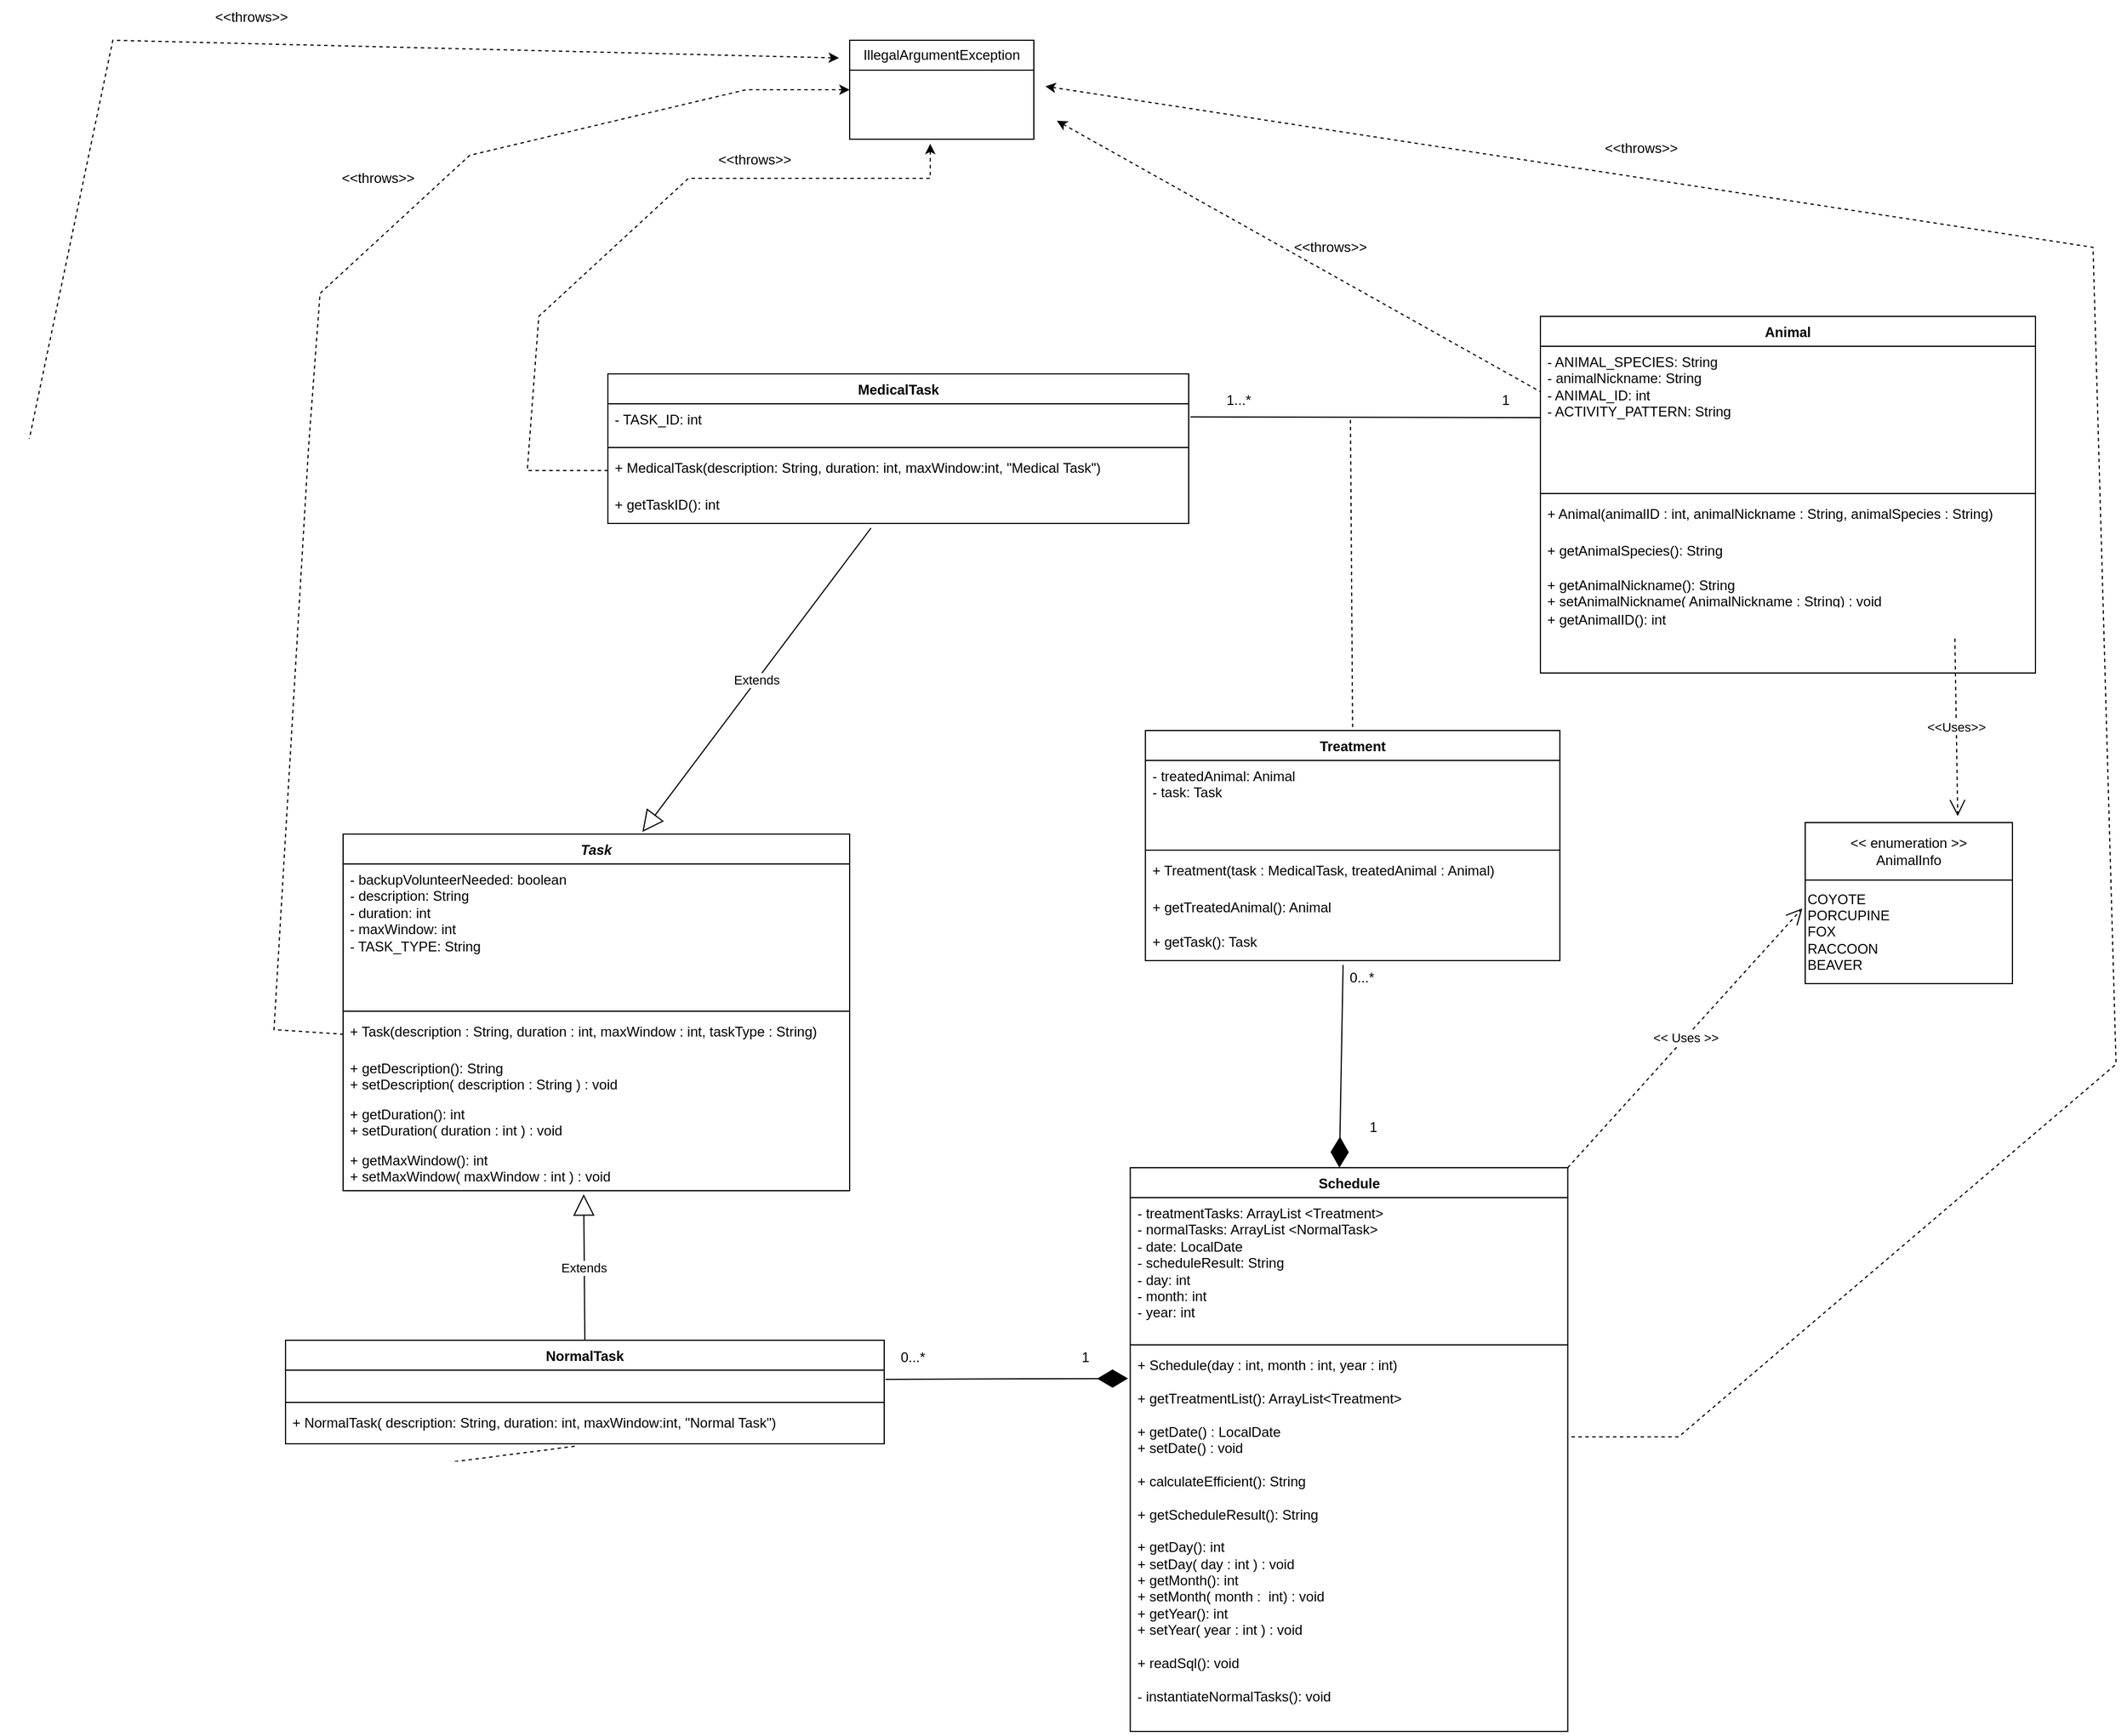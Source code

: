 <mxfile version="21.0.8" type="google" pages="2"><diagram name="Revised Final Draft" id="Me53ismoY9dpHxOq4yn5"><mxGraphModel grid="1" page="1" gridSize="10" guides="1" tooltips="1" connect="1" arrows="1" fold="1" pageScale="1" pageWidth="1700" pageHeight="1100" math="0" shadow="0"><root><mxCell id="MJ1CVlrl94mt-wDH-4Az-0"/><mxCell id="MJ1CVlrl94mt-wDH-4Az-1" parent="MJ1CVlrl94mt-wDH-4Az-0"/><mxCell id="MJ1CVlrl94mt-wDH-4Az-2" value="Animal" style="swimlane;fontStyle=1;align=center;verticalAlign=top;childLayout=stackLayout;horizontal=1;startSize=26;horizontalStack=0;resizeParent=1;resizeParentMax=0;resizeLast=0;collapsible=1;marginBottom=0;whiteSpace=wrap;html=1;" vertex="1" parent="MJ1CVlrl94mt-wDH-4Az-1"><mxGeometry x="1420" y="610" width="430" height="310" as="geometry"/></mxCell><mxCell id="MJ1CVlrl94mt-wDH-4Az-3" value="- ANIMAL_SPECIES: String&lt;br&gt;- animalNickname: String&lt;br&gt;- ANIMAL_ID: int&lt;br&gt;- ACTIVITY_PATTERN: String" style="text;strokeColor=none;fillColor=none;align=left;verticalAlign=top;spacingLeft=4;spacingRight=4;overflow=hidden;rotatable=0;points=[[0,0.5],[1,0.5]];portConstraint=eastwest;whiteSpace=wrap;html=1;" vertex="1" parent="MJ1CVlrl94mt-wDH-4Az-2"><mxGeometry y="26" width="430" height="124" as="geometry"/></mxCell><mxCell id="MJ1CVlrl94mt-wDH-4Az-4" value="" style="line;strokeWidth=1;fillColor=none;align=left;verticalAlign=middle;spacingTop=-1;spacingLeft=3;spacingRight=3;rotatable=0;labelPosition=right;points=[];portConstraint=eastwest;strokeColor=inherit;" vertex="1" parent="MJ1CVlrl94mt-wDH-4Az-2"><mxGeometry y="150" width="430" height="8" as="geometry"/></mxCell><mxCell id="MJ1CVlrl94mt-wDH-4Az-5" value="&lt;div&gt;+ Animal(animalID : int, animalNickname : String, animalSpecies : String)&lt;/div&gt;" style="text;strokeColor=none;fillColor=none;align=left;verticalAlign=top;spacingLeft=4;spacingRight=4;overflow=hidden;rotatable=0;points=[[0,0.5],[1,0.5]];portConstraint=eastwest;whiteSpace=wrap;html=1;" vertex="1" parent="MJ1CVlrl94mt-wDH-4Az-2"><mxGeometry y="158" width="430" height="32" as="geometry"/></mxCell><mxCell id="MJ1CVlrl94mt-wDH-4Az-6" value="&lt;div&gt;+ getAnimalSpecies(): String&lt;br&gt;&lt;/div&gt;" style="text;strokeColor=none;fillColor=none;align=left;verticalAlign=top;spacingLeft=4;spacingRight=4;overflow=hidden;rotatable=0;points=[[0,0.5],[1,0.5]];portConstraint=eastwest;whiteSpace=wrap;html=1;" vertex="1" parent="MJ1CVlrl94mt-wDH-4Az-2"><mxGeometry y="190" width="430" height="30" as="geometry"/></mxCell><mxCell id="MJ1CVlrl94mt-wDH-4Az-7" value="&lt;div&gt;+ getAnimalNickname(): String&lt;/div&gt;&lt;div&gt;+ setAnimalNickname( AnimalNickname : String) : void&lt;br&gt;&lt;/div&gt;" style="text;strokeColor=none;fillColor=none;align=left;verticalAlign=top;spacingLeft=4;spacingRight=4;overflow=hidden;rotatable=0;points=[[0,0.5],[1,0.5]];portConstraint=eastwest;whiteSpace=wrap;html=1;" vertex="1" parent="MJ1CVlrl94mt-wDH-4Az-2"><mxGeometry y="220" width="430" height="30" as="geometry"/></mxCell><mxCell id="MJ1CVlrl94mt-wDH-4Az-8" value="&lt;div&gt;+ getAnimalID(): int&lt;/div&gt;" style="text;strokeColor=none;fillColor=none;align=left;verticalAlign=top;spacingLeft=4;spacingRight=4;overflow=hidden;rotatable=0;points=[[0,0.5],[1,0.5]];portConstraint=eastwest;whiteSpace=wrap;html=1;" vertex="1" parent="MJ1CVlrl94mt-wDH-4Az-2"><mxGeometry y="250" width="430" height="60" as="geometry"/></mxCell><mxCell id="MJ1CVlrl94mt-wDH-4Az-9" value="MedicalTask" style="swimlane;fontStyle=1;align=center;verticalAlign=top;childLayout=stackLayout;horizontal=1;startSize=26;horizontalStack=0;resizeParent=1;resizeParentMax=0;resizeLast=0;collapsible=1;marginBottom=0;whiteSpace=wrap;html=1;" vertex="1" parent="MJ1CVlrl94mt-wDH-4Az-1"><mxGeometry x="610" y="660" width="504.5" height="130" as="geometry"/></mxCell><mxCell id="MJ1CVlrl94mt-wDH-4Az-10" value="- TASK_ID: int" style="text;strokeColor=none;fillColor=none;align=left;verticalAlign=top;spacingLeft=4;spacingRight=4;overflow=hidden;rotatable=0;points=[[0,0.5],[1,0.5]];portConstraint=eastwest;whiteSpace=wrap;html=1;" vertex="1" parent="MJ1CVlrl94mt-wDH-4Az-9"><mxGeometry y="26" width="504.5" height="34" as="geometry"/></mxCell><mxCell id="MJ1CVlrl94mt-wDH-4Az-11" value="" style="line;strokeWidth=1;fillColor=none;align=left;verticalAlign=middle;spacingTop=-1;spacingLeft=3;spacingRight=3;rotatable=0;labelPosition=right;points=[];portConstraint=eastwest;strokeColor=inherit;" vertex="1" parent="MJ1CVlrl94mt-wDH-4Az-9"><mxGeometry y="60" width="504.5" height="8" as="geometry"/></mxCell><mxCell id="MJ1CVlrl94mt-wDH-4Az-12" value="+ MedicalTask(description: String, duration: int, maxWindow:int, &quot;Medical Task&quot;)" style="text;strokeColor=none;fillColor=none;align=left;verticalAlign=top;spacingLeft=4;spacingRight=4;overflow=hidden;rotatable=0;points=[[0,0.5],[1,0.5]];portConstraint=eastwest;whiteSpace=wrap;html=1;" vertex="1" parent="MJ1CVlrl94mt-wDH-4Az-9"><mxGeometry y="68" width="504.5" height="32" as="geometry"/></mxCell><mxCell id="bBpXt2pyt6arMA4aMvIZ-1" value="+ getTaskID(): int" style="text;strokeColor=none;fillColor=none;align=left;verticalAlign=top;spacingLeft=4;spacingRight=4;overflow=hidden;rotatable=0;points=[[0,0.5],[1,0.5]];portConstraint=eastwest;whiteSpace=wrap;html=1;" vertex="1" parent="MJ1CVlrl94mt-wDH-4Az-9"><mxGeometry y="100" width="504.5" height="30" as="geometry"/></mxCell><mxCell id="MJ1CVlrl94mt-wDH-4Az-17" value="Schedule" style="swimlane;fontStyle=1;align=center;verticalAlign=top;childLayout=stackLayout;horizontal=1;startSize=26;horizontalStack=0;resizeParent=1;resizeParentMax=0;resizeLast=0;collapsible=1;marginBottom=0;whiteSpace=wrap;html=1;" vertex="1" parent="MJ1CVlrl94mt-wDH-4Az-1"><mxGeometry x="1063.75" y="1350" width="380" height="490" as="geometry"/></mxCell><mxCell id="MJ1CVlrl94mt-wDH-4Az-18" value="- treatmentTasks: ArrayList &amp;lt;Treatment&amp;gt;&lt;br&gt;- normalTasks: ArrayList &amp;lt;NormalTask&amp;gt;&lt;br&gt;- date: LocalDate&lt;br&gt;&lt;div&gt;- scheduleResult: String&lt;/div&gt;&lt;div&gt;- day: int&lt;br&gt;&lt;/div&gt;&lt;div&gt;- month: int&lt;/div&gt;&lt;div&gt;- year: int&lt;/div&gt;" style="text;strokeColor=none;fillColor=none;align=left;verticalAlign=top;spacingLeft=4;spacingRight=4;overflow=hidden;rotatable=0;points=[[0,0.5],[1,0.5]];portConstraint=eastwest;whiteSpace=wrap;html=1;" vertex="1" parent="MJ1CVlrl94mt-wDH-4Az-17"><mxGeometry y="26" width="380" height="124" as="geometry"/></mxCell><mxCell id="MJ1CVlrl94mt-wDH-4Az-19" value="" style="line;strokeWidth=1;fillColor=none;align=left;verticalAlign=middle;spacingTop=-1;spacingLeft=3;spacingRight=3;rotatable=0;labelPosition=right;points=[];portConstraint=eastwest;strokeColor=inherit;" vertex="1" parent="MJ1CVlrl94mt-wDH-4Az-17"><mxGeometry y="150" width="380" height="8" as="geometry"/></mxCell><mxCell id="MJ1CVlrl94mt-wDH-4Az-20" value="&lt;div&gt;+ Schedule(day : int, month : int, year : int)&lt;/div&gt;&lt;br&gt;+ getTreatmentList(): ArrayList&amp;lt;Treatment&amp;gt;&lt;br&gt;&lt;br&gt;+ getDate() : LocalDate&lt;br&gt;+ setDate() : void&lt;br&gt;&lt;br&gt;+ calculateEfficient(): String&lt;br&gt;&lt;br&gt;&lt;div&gt;+ getScheduleResult(): String&lt;/div&gt;&lt;div&gt;&lt;br&gt;&lt;/div&gt;&lt;div&gt;+ getDay(): int&lt;br&gt;&lt;/div&gt;&lt;div&gt;+ setDay( day : int ) : void&lt;/div&gt;&lt;div&gt;+ getMonth(): int&lt;br&gt;&lt;/div&gt;&lt;div&gt;+ setMonth( month :&amp;nbsp; int) : void&lt;/div&gt;&lt;div&gt;+ getYear(): int&lt;br&gt;&lt;/div&gt;&lt;div&gt;+ setYear( year : int ) : void&lt;/div&gt;&lt;div&gt;&lt;br&gt;&lt;/div&gt;&lt;div&gt;+ readSql(): void&lt;/div&gt;&lt;div&gt;&lt;br&gt;&lt;/div&gt;&lt;div&gt;- instantiateNormalTasks(): void&lt;/div&gt;&lt;div&gt;&lt;br&gt;&lt;/div&gt;&lt;div&gt;&lt;br&gt;&lt;/div&gt;" style="text;strokeColor=none;fillColor=none;align=left;verticalAlign=top;spacingLeft=4;spacingRight=4;overflow=hidden;rotatable=0;points=[[0,0.5],[1,0.5]];portConstraint=eastwest;whiteSpace=wrap;html=1;" vertex="1" parent="MJ1CVlrl94mt-wDH-4Az-17"><mxGeometry y="158" width="380" height="332" as="geometry"/></mxCell><mxCell id="MJ1CVlrl94mt-wDH-4Az-21" value="" style="endArrow=none;html=1;rounded=0;entryX=0;entryY=0.5;entryDx=0;entryDy=0;exitX=1.003;exitY=0.333;exitDx=0;exitDy=0;exitPerimeter=0;" edge="1" parent="MJ1CVlrl94mt-wDH-4Az-1" source="MJ1CVlrl94mt-wDH-4Az-10" target="MJ1CVlrl94mt-wDH-4Az-3"><mxGeometry width="50" height="50" relative="1" as="geometry"><mxPoint x="1160" y="690" as="sourcePoint"/><mxPoint x="1620" y="620" as="targetPoint"/></mxGeometry></mxCell><mxCell id="MJ1CVlrl94mt-wDH-4Az-22" value="" style="endArrow=none;dashed=1;html=1;rounded=0;startArrow=classic;startFill=1;entryX=0;entryY=0.5;entryDx=0;entryDy=0;" edge="1" parent="MJ1CVlrl94mt-wDH-4Az-1" target="MJ1CVlrl94mt-wDH-4Az-12"><mxGeometry width="50" height="50" relative="1" as="geometry"><mxPoint x="890" y="460" as="sourcePoint"/><mxPoint x="560" y="730" as="targetPoint"/><Array as="points"><mxPoint x="890" y="490"/><mxPoint x="680" y="490"/><mxPoint x="550" y="610"/><mxPoint x="540" y="744"/></Array></mxGeometry></mxCell><mxCell id="MJ1CVlrl94mt-wDH-4Az-23" value="1...*" style="text;html=1;strokeColor=none;fillColor=none;align=center;verticalAlign=middle;whiteSpace=wrap;rounded=0;" vertex="1" parent="MJ1CVlrl94mt-wDH-4Az-1"><mxGeometry x="1127.5" y="668" width="60" height="30" as="geometry"/></mxCell><mxCell id="MJ1CVlrl94mt-wDH-4Az-24" value="1" style="text;html=1;strokeColor=none;fillColor=none;align=center;verticalAlign=middle;whiteSpace=wrap;rounded=0;" vertex="1" parent="MJ1CVlrl94mt-wDH-4Az-1"><mxGeometry x="1360" y="668" width="60" height="30" as="geometry"/></mxCell><mxCell id="MJ1CVlrl94mt-wDH-4Az-25" value="Treatment" style="swimlane;fontStyle=1;align=center;verticalAlign=top;childLayout=stackLayout;horizontal=1;startSize=26;horizontalStack=0;resizeParent=1;resizeParentMax=0;resizeLast=0;collapsible=1;marginBottom=0;whiteSpace=wrap;html=1;" vertex="1" parent="MJ1CVlrl94mt-wDH-4Az-1"><mxGeometry x="1076.88" y="970" width="360" height="200" as="geometry"/></mxCell><mxCell id="MJ1CVlrl94mt-wDH-4Az-26" value="- treatedAnimal: Animal&lt;br&gt;- task: Task&lt;br&gt;" style="text;strokeColor=none;fillColor=none;align=left;verticalAlign=top;spacingLeft=4;spacingRight=4;overflow=hidden;rotatable=0;points=[[0,0.5],[1,0.5]];portConstraint=eastwest;whiteSpace=wrap;html=1;" vertex="1" parent="MJ1CVlrl94mt-wDH-4Az-25"><mxGeometry y="26" width="360" height="74" as="geometry"/></mxCell><mxCell id="MJ1CVlrl94mt-wDH-4Az-27" value="" style="line;strokeWidth=1;fillColor=none;align=left;verticalAlign=middle;spacingTop=-1;spacingLeft=3;spacingRight=3;rotatable=0;labelPosition=right;points=[];portConstraint=eastwest;strokeColor=inherit;" vertex="1" parent="MJ1CVlrl94mt-wDH-4Az-25"><mxGeometry y="100" width="360" height="8" as="geometry"/></mxCell><mxCell id="MJ1CVlrl94mt-wDH-4Az-28" value="+ Treatment(task : MedicalTask, treatedAnimal : Animal)" style="text;strokeColor=none;fillColor=none;align=left;verticalAlign=top;spacingLeft=4;spacingRight=4;overflow=hidden;rotatable=0;points=[[0,0.5],[1,0.5]];portConstraint=eastwest;whiteSpace=wrap;html=1;" vertex="1" parent="MJ1CVlrl94mt-wDH-4Az-25"><mxGeometry y="108" width="360" height="32" as="geometry"/></mxCell><mxCell id="MJ1CVlrl94mt-wDH-4Az-29" value="+ getTreatedAnimal(): Animal" style="text;strokeColor=none;fillColor=none;align=left;verticalAlign=top;spacingLeft=4;spacingRight=4;overflow=hidden;rotatable=0;points=[[0,0.5],[1,0.5]];portConstraint=eastwest;whiteSpace=wrap;html=1;" vertex="1" parent="MJ1CVlrl94mt-wDH-4Az-25"><mxGeometry y="140" width="360" height="30" as="geometry"/></mxCell><mxCell id="MJ1CVlrl94mt-wDH-4Az-30" value="+ getTask(): Task" style="text;strokeColor=none;fillColor=none;align=left;verticalAlign=top;spacingLeft=4;spacingRight=4;overflow=hidden;rotatable=0;points=[[0,0.5],[1,0.5]];portConstraint=eastwest;whiteSpace=wrap;html=1;" vertex="1" parent="MJ1CVlrl94mt-wDH-4Az-25"><mxGeometry y="170" width="360" height="30" as="geometry"/></mxCell><mxCell id="MJ1CVlrl94mt-wDH-4Az-31" value="IllegalArgumentException" style="swimlane;fontStyle=0;childLayout=stackLayout;horizontal=1;startSize=26;fillColor=none;horizontalStack=0;resizeParent=1;resizeParentMax=0;resizeLast=0;collapsible=1;marginBottom=0;whiteSpace=wrap;html=1;" vertex="1" parent="MJ1CVlrl94mt-wDH-4Az-1"><mxGeometry x="820" y="370" width="160" height="86" as="geometry"/></mxCell><mxCell id="MJ1CVlrl94mt-wDH-4Az-32" value="&amp;lt;&amp;lt;throws&amp;gt;&amp;gt;" style="text;strokeColor=none;fillColor=none;align=left;verticalAlign=top;spacingLeft=4;spacingRight=4;overflow=hidden;rotatable=0;points=[[0,0.5],[1,0.5]];portConstraint=eastwest;whiteSpace=wrap;html=1;" vertex="1" parent="MJ1CVlrl94mt-wDH-4Az-1"><mxGeometry x="1200" y="536" width="120" height="30" as="geometry"/></mxCell><mxCell id="MJ1CVlrl94mt-wDH-4Az-33" value="&amp;lt;&amp;lt;throws&amp;gt;&amp;gt;" style="text;strokeColor=none;fillColor=none;align=left;verticalAlign=top;spacingLeft=4;spacingRight=4;overflow=hidden;rotatable=0;points=[[0,0.5],[1,0.5]];portConstraint=eastwest;whiteSpace=wrap;html=1;" vertex="1" parent="MJ1CVlrl94mt-wDH-4Az-1"><mxGeometry x="700" y="460" width="100" height="26" as="geometry"/></mxCell><mxCell id="MJ1CVlrl94mt-wDH-4Az-34" value="" style="endArrow=none;dashed=1;html=1;rounded=0;entryX=0.5;entryY=0;entryDx=0;entryDy=0;" edge="1" parent="MJ1CVlrl94mt-wDH-4Az-1" target="MJ1CVlrl94mt-wDH-4Az-25"><mxGeometry width="50" height="50" relative="1" as="geometry"><mxPoint x="1255" y="700" as="sourcePoint"/><mxPoint x="1540" y="640" as="targetPoint"/></mxGeometry></mxCell><mxCell id="MJ1CVlrl94mt-wDH-4Az-35" value="&amp;lt;&amp;lt; enumeration &amp;gt;&amp;gt;&lt;br&gt;AnimalInfo" style="swimlane;fontStyle=0;childLayout=stackLayout;horizontal=1;startSize=50;fillColor=none;horizontalStack=0;resizeParent=1;resizeParentMax=0;resizeLast=0;collapsible=1;marginBottom=0;whiteSpace=wrap;html=1;" vertex="1" parent="MJ1CVlrl94mt-wDH-4Az-1"><mxGeometry x="1650" y="1050" width="180" height="140" as="geometry"><mxRectangle x="-420" y="-540" width="180" height="30" as="alternateBounds"/></mxGeometry></mxCell><mxCell id="MJ1CVlrl94mt-wDH-4Az-36" value="COYOTE&lt;br style=&quot;&quot;&gt;&lt;span style=&quot;&quot;&gt;PORCUPINE&lt;/span&gt;&lt;br style=&quot;&quot;&gt;&lt;span style=&quot;&quot;&gt;FOX&lt;/span&gt;&lt;br style=&quot;&quot;&gt;&lt;span style=&quot;&quot;&gt;RACCOON&lt;/span&gt;&lt;br style=&quot;&quot;&gt;&lt;span style=&quot;&quot;&gt;BEAVER&lt;/span&gt;" style="text;html=1;align=left;verticalAlign=middle;resizable=0;points=[];autosize=1;strokeColor=none;fillColor=none;" vertex="1" parent="MJ1CVlrl94mt-wDH-4Az-35"><mxGeometry y="50" width="180" height="90" as="geometry"/></mxCell><mxCell id="MJ1CVlrl94mt-wDH-4Az-37" value="" style="endArrow=diamondThin;endFill=1;endSize=24;html=1;rounded=0;exitX=0.477;exitY=1.126;exitDx=0;exitDy=0;exitPerimeter=0;entryX=0.478;entryY=0;entryDx=0;entryDy=0;entryPerimeter=0;" edge="1" parent="MJ1CVlrl94mt-wDH-4Az-1" source="MJ1CVlrl94mt-wDH-4Az-30" target="MJ1CVlrl94mt-wDH-4Az-17"><mxGeometry width="160" relative="1" as="geometry"><mxPoint x="1460" y="1030" as="sourcePoint"/><mxPoint x="1160" y="1280" as="targetPoint"/></mxGeometry></mxCell><mxCell id="MJ1CVlrl94mt-wDH-4Az-38" value="1" style="text;html=1;strokeColor=none;fillColor=none;align=center;verticalAlign=middle;whiteSpace=wrap;rounded=0;" vertex="1" parent="MJ1CVlrl94mt-wDH-4Az-1"><mxGeometry x="1260" y="1300" width="30" height="30" as="geometry"/></mxCell><mxCell id="MJ1CVlrl94mt-wDH-4Az-39" value="0...*" style="text;html=1;strokeColor=none;fillColor=none;align=center;verticalAlign=middle;whiteSpace=wrap;rounded=0;" vertex="1" parent="MJ1CVlrl94mt-wDH-4Az-1"><mxGeometry x="1250" y="1170" width="30" height="30" as="geometry"/></mxCell><mxCell id="MJ1CVlrl94mt-wDH-4Az-40" value="&amp;lt;&amp;lt;Uses&amp;gt;&amp;gt;" style="endArrow=open;endSize=12;dashed=1;html=1;rounded=0;entryX=0.736;entryY=-0.04;entryDx=0;entryDy=0;entryPerimeter=0;" edge="1" parent="MJ1CVlrl94mt-wDH-4Az-1" target="MJ1CVlrl94mt-wDH-4Az-35"><mxGeometry width="160" relative="1" as="geometry"><mxPoint x="1780" y="890" as="sourcePoint"/><mxPoint x="1940" y="890" as="targetPoint"/></mxGeometry></mxCell><mxCell id="MJ1CVlrl94mt-wDH-4Az-41" value="&amp;lt;&amp;lt; Uses &amp;gt;&amp;gt;" style="endArrow=open;endSize=12;dashed=1;html=1;rounded=0;entryX=-0.014;entryY=0.273;entryDx=0;entryDy=0;entryPerimeter=0;exitX=1;exitY=0;exitDx=0;exitDy=0;" edge="1" parent="MJ1CVlrl94mt-wDH-4Az-1" source="MJ1CVlrl94mt-wDH-4Az-17" target="MJ1CVlrl94mt-wDH-4Az-36"><mxGeometry x="-0.0" width="160" relative="1" as="geometry"><mxPoint x="1440" y="1250" as="sourcePoint"/><mxPoint x="1600" y="1250" as="targetPoint"/><mxPoint as="offset"/></mxGeometry></mxCell><mxCell id="MJ1CVlrl94mt-wDH-4Az-42" value="" style="endArrow=none;dashed=1;html=1;rounded=0;startArrow=classic;startFill=1;entryX=1;entryY=0.25;entryDx=0;entryDy=0;" edge="1" parent="MJ1CVlrl94mt-wDH-4Az-1" target="MJ1CVlrl94mt-wDH-4Az-24"><mxGeometry width="50" height="50" relative="1" as="geometry"><mxPoint x="1000" y="440" as="sourcePoint"/><mxPoint x="1427.5" y="688" as="targetPoint"/></mxGeometry></mxCell><mxCell id="MJ1CVlrl94mt-wDH-4Az-44" value="NormalTask" style="swimlane;fontStyle=1;align=center;verticalAlign=top;childLayout=stackLayout;horizontal=1;startSize=26;horizontalStack=0;resizeParent=1;resizeParentMax=0;resizeLast=0;collapsible=1;marginBottom=0;whiteSpace=wrap;html=1;" vertex="1" parent="MJ1CVlrl94mt-wDH-4Az-1"><mxGeometry x="330" y="1500" width="520" height="90" as="geometry"/></mxCell><mxCell id="MJ1CVlrl94mt-wDH-4Az-45" value="&lt;font color=&quot;#ffffff&quot;&gt;putting a space over here&lt;/font&gt;" style="text;strokeColor=none;fillColor=none;align=left;verticalAlign=top;spacingLeft=4;spacingRight=4;overflow=hidden;rotatable=0;points=[[0,0.5],[1,0.5]];portConstraint=eastwest;whiteSpace=wrap;html=1;" vertex="1" parent="MJ1CVlrl94mt-wDH-4Az-44"><mxGeometry y="26" width="520" height="24" as="geometry"/></mxCell><mxCell id="MJ1CVlrl94mt-wDH-4Az-46" value="" style="line;strokeWidth=1;fillColor=none;align=left;verticalAlign=middle;spacingTop=-1;spacingLeft=3;spacingRight=3;rotatable=0;labelPosition=right;points=[];portConstraint=eastwest;strokeColor=inherit;" vertex="1" parent="MJ1CVlrl94mt-wDH-4Az-44"><mxGeometry y="50" width="520" height="8" as="geometry"/></mxCell><mxCell id="MJ1CVlrl94mt-wDH-4Az-47" value="+ NormalTask( description: String, duration: int, maxWindow:int, &quot;Normal Task&quot;)" style="text;strokeColor=none;fillColor=none;align=left;verticalAlign=top;spacingLeft=4;spacingRight=4;overflow=hidden;rotatable=0;points=[[0,0.5],[1,0.5]];portConstraint=eastwest;whiteSpace=wrap;html=1;" vertex="1" parent="MJ1CVlrl94mt-wDH-4Az-44"><mxGeometry y="58" width="520" height="32" as="geometry"/></mxCell><mxCell id="MJ1CVlrl94mt-wDH-4Az-54" value="&lt;i&gt;Task&lt;/i&gt;" style="swimlane;fontStyle=1;align=center;verticalAlign=top;childLayout=stackLayout;horizontal=1;startSize=26;horizontalStack=0;resizeParent=1;resizeParentMax=0;resizeLast=0;collapsible=1;marginBottom=0;whiteSpace=wrap;html=1;" vertex="1" parent="MJ1CVlrl94mt-wDH-4Az-1"><mxGeometry x="380" y="1060" width="440" height="310" as="geometry"/></mxCell><mxCell id="MJ1CVlrl94mt-wDH-4Az-55" value="- backupVolunteerNeeded: boolean&lt;br style=&quot;border-color: var(--border-color);&quot;&gt;- description: String&lt;br style=&quot;border-color: var(--border-color);&quot;&gt;- duration: int&lt;br style=&quot;border-color: var(--border-color);&quot;&gt;- maxWindow: int&lt;br&gt;- TASK_TYPE: String" style="text;strokeColor=none;fillColor=none;align=left;verticalAlign=top;spacingLeft=4;spacingRight=4;overflow=hidden;rotatable=0;points=[[0,0.5],[1,0.5]];portConstraint=eastwest;whiteSpace=wrap;html=1;" vertex="1" parent="MJ1CVlrl94mt-wDH-4Az-54"><mxGeometry y="26" width="440" height="124" as="geometry"/></mxCell><mxCell id="MJ1CVlrl94mt-wDH-4Az-56" value="" style="line;strokeWidth=1;fillColor=none;align=left;verticalAlign=middle;spacingTop=-1;spacingLeft=3;spacingRight=3;rotatable=0;labelPosition=right;points=[];portConstraint=eastwest;strokeColor=inherit;" vertex="1" parent="MJ1CVlrl94mt-wDH-4Az-54"><mxGeometry y="150" width="440" height="8" as="geometry"/></mxCell><mxCell id="MJ1CVlrl94mt-wDH-4Az-57" value="&lt;div&gt;&lt;span style=&quot;background-color: initial;&quot;&gt;+ Task(description : String, duration : int, maxWindow : int, taskType : String)&lt;/span&gt;&lt;br&gt;&lt;/div&gt;" style="text;strokeColor=none;fillColor=none;align=left;verticalAlign=top;spacingLeft=4;spacingRight=4;overflow=hidden;rotatable=0;points=[[0,0.5],[1,0.5]];portConstraint=eastwest;whiteSpace=wrap;html=1;" vertex="1" parent="MJ1CVlrl94mt-wDH-4Az-54"><mxGeometry y="158" width="440" height="32" as="geometry"/></mxCell><mxCell id="bBpXt2pyt6arMA4aMvIZ-2" value="+ getDescription(): String&lt;br&gt;+ setDescription( description : String ) : void" style="text;strokeColor=none;fillColor=none;align=left;verticalAlign=top;spacingLeft=4;spacingRight=4;overflow=hidden;rotatable=0;points=[[0,0.5],[1,0.5]];portConstraint=eastwest;whiteSpace=wrap;html=1;" vertex="1" parent="MJ1CVlrl94mt-wDH-4Az-54"><mxGeometry y="190" width="440" height="40" as="geometry"/></mxCell><mxCell id="bBpXt2pyt6arMA4aMvIZ-3" value="+ getDuration(): int&lt;br&gt;+ setDuration( duration : int ) : void" style="text;strokeColor=none;fillColor=none;align=left;verticalAlign=top;spacingLeft=4;spacingRight=4;overflow=hidden;rotatable=0;points=[[0,0.5],[1,0.5]];portConstraint=eastwest;whiteSpace=wrap;html=1;" vertex="1" parent="MJ1CVlrl94mt-wDH-4Az-54"><mxGeometry y="230" width="440" height="40" as="geometry"/></mxCell><mxCell id="bBpXt2pyt6arMA4aMvIZ-4" value="+ getMaxWindow(): int&lt;br&gt;+ setMaxWindow( maxWindow : int ) : void" style="text;strokeColor=none;fillColor=none;align=left;verticalAlign=top;spacingLeft=4;spacingRight=4;overflow=hidden;rotatable=0;points=[[0,0.5],[1,0.5]];portConstraint=eastwest;whiteSpace=wrap;html=1;" vertex="1" parent="MJ1CVlrl94mt-wDH-4Az-54"><mxGeometry y="270" width="440" height="40" as="geometry"/></mxCell><mxCell id="MJ1CVlrl94mt-wDH-4Az-58" value="Extends" style="endArrow=block;endSize=16;endFill=0;html=1;rounded=0;exitX=0.453;exitY=1.133;exitDx=0;exitDy=0;exitPerimeter=0;entryX=0.591;entryY=-0.006;entryDx=0;entryDy=0;entryPerimeter=0;" edge="1" parent="MJ1CVlrl94mt-wDH-4Az-1" source="bBpXt2pyt6arMA4aMvIZ-1" target="MJ1CVlrl94mt-wDH-4Az-54"><mxGeometry width="160" relative="1" as="geometry"><mxPoint x="601.514" y="904.16" as="sourcePoint"/><mxPoint x="930" y="1060" as="targetPoint"/></mxGeometry></mxCell><mxCell id="MJ1CVlrl94mt-wDH-4Az-59" value="Extends" style="endArrow=block;endSize=16;endFill=0;html=1;rounded=0;entryX=0.475;entryY=1.079;entryDx=0;entryDy=0;entryPerimeter=0;exitX=0.5;exitY=0;exitDx=0;exitDy=0;" edge="1" parent="MJ1CVlrl94mt-wDH-4Az-1" source="MJ1CVlrl94mt-wDH-4Az-44" target="bBpXt2pyt6arMA4aMvIZ-4"><mxGeometry width="160" relative="1" as="geometry"><mxPoint x="660" y="1350" as="sourcePoint"/><mxPoint x="648" y="1362" as="targetPoint"/></mxGeometry></mxCell><mxCell id="MJ1CVlrl94mt-wDH-4Az-63" value="" style="endArrow=none;dashed=1;html=1;rounded=0;startArrow=classic;startFill=1;entryX=0.999;entryY=0.229;entryDx=0;entryDy=0;entryPerimeter=0;" edge="1" parent="MJ1CVlrl94mt-wDH-4Az-1" target="MJ1CVlrl94mt-wDH-4Az-20"><mxGeometry width="50" height="50" relative="1" as="geometry"><mxPoint x="990" y="410" as="sourcePoint"/><mxPoint x="1450" y="1430" as="targetPoint"/><Array as="points"><mxPoint x="1900" y="550"/><mxPoint x="1920" y="1260"/><mxPoint x="1540" y="1584"/></Array></mxGeometry></mxCell><mxCell id="MJ1CVlrl94mt-wDH-4Az-64" value="&amp;lt;&amp;lt;throws&amp;gt;&amp;gt;" style="text;strokeColor=none;fillColor=none;align=left;verticalAlign=top;spacingLeft=4;spacingRight=4;overflow=hidden;rotatable=0;points=[[0,0.5],[1,0.5]];portConstraint=eastwest;whiteSpace=wrap;html=1;" vertex="1" parent="MJ1CVlrl94mt-wDH-4Az-1"><mxGeometry x="1470" y="450" width="120" height="30" as="geometry"/></mxCell><mxCell id="qCnwf4v4B1JHnzoTxb2V-1" value="" style="endArrow=none;dashed=1;html=1;rounded=0;startArrow=classic;startFill=1;exitX=0;exitY=0.5;exitDx=0;exitDy=0;entryX=0;entryY=0.5;entryDx=0;entryDy=0;" edge="1" parent="MJ1CVlrl94mt-wDH-4Az-1" source="MJ1CVlrl94mt-wDH-4Az-31" target="MJ1CVlrl94mt-wDH-4Az-57"><mxGeometry width="50" height="50" relative="1" as="geometry"><mxPoint x="700" y="440" as="sourcePoint"/><mxPoint x="350" y="1230" as="targetPoint"/><Array as="points"><mxPoint x="730" y="413"/><mxPoint x="490" y="470"/><mxPoint x="360" y="590"/><mxPoint x="350" y="724"/><mxPoint x="320" y="1230"/></Array></mxGeometry></mxCell><mxCell id="lg-uvAs6qQ_9ynHyURtt-0" value="&amp;lt;&amp;lt;throws&amp;gt;&amp;gt;" style="text;html=1;align=center;verticalAlign=middle;resizable=0;points=[];autosize=1;strokeColor=none;fillColor=none;" vertex="1" parent="MJ1CVlrl94mt-wDH-4Az-1"><mxGeometry x="365" y="475" width="90" height="30" as="geometry"/></mxCell><mxCell id="lg-uvAs6qQ_9ynHyURtt-1" value="" style="endArrow=none;dashed=1;html=1;rounded=0;startArrow=classic;startFill=1;entryX=0.485;entryY=1.063;entryDx=0;entryDy=0;exitX=-0.058;exitY=0.179;exitDx=0;exitDy=0;exitPerimeter=0;entryPerimeter=0;" edge="1" parent="MJ1CVlrl94mt-wDH-4Az-1" source="MJ1CVlrl94mt-wDH-4Az-31" target="MJ1CVlrl94mt-wDH-4Az-47"><mxGeometry width="50" height="50" relative="1" as="geometry"><mxPoint x="440" y="320" as="sourcePoint"/><mxPoint x="370" y="1631" as="targetPoint"/><Array as="points"><mxPoint x="180" y="370"/><mxPoint x="90" y="800"/><mxPoint x="90" y="840"/><mxPoint x="90" y="980"/><mxPoint x="110" y="1590"/><mxPoint x="310" y="1627"/></Array></mxGeometry></mxCell><mxCell id="lg-uvAs6qQ_9ynHyURtt-2" value="&amp;lt;&amp;lt;throws&amp;gt;&amp;gt;" style="text;html=1;align=center;verticalAlign=middle;resizable=0;points=[];autosize=1;strokeColor=none;fillColor=none;" vertex="1" parent="MJ1CVlrl94mt-wDH-4Az-1"><mxGeometry x="255" y="335" width="90" height="30" as="geometry"/></mxCell><mxCell id="qCnwf4v4B1JHnzoTxb2V-2" value="" style="endArrow=diamondThin;endFill=1;endSize=24;html=1;rounded=0;exitX=1.002;exitY=0.333;exitDx=0;exitDy=0;exitPerimeter=0;entryX=-0.005;entryY=0.076;entryDx=0;entryDy=0;entryPerimeter=0;" edge="1" parent="MJ1CVlrl94mt-wDH-4Az-1" source="MJ1CVlrl94mt-wDH-4Az-45" target="MJ1CVlrl94mt-wDH-4Az-20"><mxGeometry width="160" relative="1" as="geometry"><mxPoint x="964" y="1520" as="sourcePoint"/><mxPoint x="960" y="1696" as="targetPoint"/></mxGeometry></mxCell><mxCell id="qCnwf4v4B1JHnzoTxb2V-3" value="1" style="text;html=1;strokeColor=none;fillColor=none;align=center;verticalAlign=middle;whiteSpace=wrap;rounded=0;" vertex="1" parent="MJ1CVlrl94mt-wDH-4Az-1"><mxGeometry x="1010" y="1500" width="30" height="30" as="geometry"/></mxCell><mxCell id="qCnwf4v4B1JHnzoTxb2V-4" value="0...*" style="text;html=1;strokeColor=none;fillColor=none;align=center;verticalAlign=middle;whiteSpace=wrap;rounded=0;" vertex="1" parent="MJ1CVlrl94mt-wDH-4Az-1"><mxGeometry x="860" y="1500" width="30" height="30" as="geometry"/></mxCell></root></mxGraphModel></diagram><diagram id="-zZKSgc1uj6Adcv9hncw" name="previous UML"><mxGraphModel grid="1" page="1" gridSize="10" guides="1" tooltips="1" connect="1" arrows="1" fold="1" pageScale="1" pageWidth="850" pageHeight="1100" math="0" shadow="0"><root><mxCell id="0"/><mxCell id="1" parent="0"/><mxCell id="g_5pDJF2UukVy2ID2GtM-1" value="Animal" style="swimlane;fontStyle=1;align=center;verticalAlign=top;childLayout=stackLayout;horizontal=1;startSize=26;horizontalStack=0;resizeParent=1;resizeParentMax=0;resizeLast=0;collapsible=1;marginBottom=0;whiteSpace=wrap;html=1;" vertex="1" parent="1"><mxGeometry x="1330" y="710" width="430" height="280" as="geometry"/></mxCell><mxCell id="g_5pDJF2UukVy2ID2GtM-2" value="- animalSpecies: String&lt;br&gt;- animalNickname: String&lt;br&gt;- animalID: int&lt;br&gt;- activityPatternType: String" style="text;strokeColor=none;fillColor=none;align=left;verticalAlign=top;spacingLeft=4;spacingRight=4;overflow=hidden;rotatable=0;points=[[0,0.5],[1,0.5]];portConstraint=eastwest;whiteSpace=wrap;html=1;" vertex="1" parent="g_5pDJF2UukVy2ID2GtM-1"><mxGeometry y="26" width="430" height="124" as="geometry"/></mxCell><mxCell id="g_5pDJF2UukVy2ID2GtM-3" value="" style="line;strokeWidth=1;fillColor=none;align=left;verticalAlign=middle;spacingTop=-1;spacingLeft=3;spacingRight=3;rotatable=0;labelPosition=right;points=[];portConstraint=eastwest;strokeColor=inherit;" vertex="1" parent="g_5pDJF2UukVy2ID2GtM-1"><mxGeometry y="150" width="430" height="8" as="geometry"/></mxCell><mxCell id="g_5pDJF2UukVy2ID2GtM-4" value="&lt;div&gt;+ Animal(animalID : int, animalNickname : String, animalSpecies : String)&lt;/div&gt;" style="text;strokeColor=none;fillColor=none;align=left;verticalAlign=top;spacingLeft=4;spacingRight=4;overflow=hidden;rotatable=0;points=[[0,0.5],[1,0.5]];portConstraint=eastwest;whiteSpace=wrap;html=1;" vertex="1" parent="g_5pDJF2UukVy2ID2GtM-1"><mxGeometry y="158" width="430" height="32" as="geometry"/></mxCell><mxCell id="g_5pDJF2UukVy2ID2GtM-5" value="&lt;div&gt;+ getAnimalSpecies(): String&lt;br&gt;&lt;/div&gt;" style="text;strokeColor=none;fillColor=none;align=left;verticalAlign=top;spacingLeft=4;spacingRight=4;overflow=hidden;rotatable=0;points=[[0,0.5],[1,0.5]];portConstraint=eastwest;whiteSpace=wrap;html=1;" vertex="1" parent="g_5pDJF2UukVy2ID2GtM-1"><mxGeometry y="190" width="430" height="30" as="geometry"/></mxCell><mxCell id="g_5pDJF2UukVy2ID2GtM-6" value="&lt;div&gt;+ getAnimalNickname(): String&lt;/div&gt;" style="text;strokeColor=none;fillColor=none;align=left;verticalAlign=top;spacingLeft=4;spacingRight=4;overflow=hidden;rotatable=0;points=[[0,0.5],[1,0.5]];portConstraint=eastwest;whiteSpace=wrap;html=1;" vertex="1" parent="g_5pDJF2UukVy2ID2GtM-1"><mxGeometry y="220" width="430" height="30" as="geometry"/></mxCell><mxCell id="g_5pDJF2UukVy2ID2GtM-7" value="&lt;div&gt;+ getAnimalID(): int&lt;/div&gt;" style="text;strokeColor=none;fillColor=none;align=left;verticalAlign=top;spacingLeft=4;spacingRight=4;overflow=hidden;rotatable=0;points=[[0,0.5],[1,0.5]];portConstraint=eastwest;whiteSpace=wrap;html=1;" vertex="1" parent="g_5pDJF2UukVy2ID2GtM-1"><mxGeometry y="250" width="430" height="30" as="geometry"/></mxCell><mxCell id="g_5pDJF2UukVy2ID2GtM-8" value="MedicalTask" style="swimlane;fontStyle=1;align=center;verticalAlign=top;childLayout=stackLayout;horizontal=1;startSize=26;horizontalStack=0;resizeParent=1;resizeParentMax=0;resizeLast=0;collapsible=1;marginBottom=0;whiteSpace=wrap;html=1;" vertex="1" parent="1"><mxGeometry x="641" y="725" width="409" height="280" as="geometry"/></mxCell><mxCell id="g_5pDJF2UukVy2ID2GtM-9" value="- taskID: int&lt;br&gt;- description: String&lt;br&gt;- duration: int&lt;br&gt;- maxWindow: int" style="text;strokeColor=none;fillColor=none;align=left;verticalAlign=top;spacingLeft=4;spacingRight=4;overflow=hidden;rotatable=0;points=[[0,0.5],[1,0.5]];portConstraint=eastwest;whiteSpace=wrap;html=1;" vertex="1" parent="g_5pDJF2UukVy2ID2GtM-8"><mxGeometry y="26" width="409" height="94" as="geometry"/></mxCell><mxCell id="g_5pDJF2UukVy2ID2GtM-10" value="" style="line;strokeWidth=1;fillColor=none;align=left;verticalAlign=middle;spacingTop=-1;spacingLeft=3;spacingRight=3;rotatable=0;labelPosition=right;points=[];portConstraint=eastwest;strokeColor=inherit;" vertex="1" parent="g_5pDJF2UukVy2ID2GtM-8"><mxGeometry y="120" width="409" height="8" as="geometry"/></mxCell><mxCell id="g_5pDJF2UukVy2ID2GtM-11" value="+ MedicalTask(taskID: int, description: String, duration: int, maxWindow:int)" style="text;strokeColor=none;fillColor=none;align=left;verticalAlign=top;spacingLeft=4;spacingRight=4;overflow=hidden;rotatable=0;points=[[0,0.5],[1,0.5]];portConstraint=eastwest;whiteSpace=wrap;html=1;" vertex="1" parent="g_5pDJF2UukVy2ID2GtM-8"><mxGeometry y="128" width="409" height="32" as="geometry"/></mxCell><mxCell id="g_5pDJF2UukVy2ID2GtM-12" value="+ getTaskID(): int" style="text;strokeColor=none;fillColor=none;align=left;verticalAlign=top;spacingLeft=4;spacingRight=4;overflow=hidden;rotatable=0;points=[[0,0.5],[1,0.5]];portConstraint=eastwest;whiteSpace=wrap;html=1;" vertex="1" parent="g_5pDJF2UukVy2ID2GtM-8"><mxGeometry y="160" width="409" height="30" as="geometry"/></mxCell><mxCell id="g_5pDJF2UukVy2ID2GtM-13" value="+ getDescription(): String" style="text;strokeColor=none;fillColor=none;align=left;verticalAlign=top;spacingLeft=4;spacingRight=4;overflow=hidden;rotatable=0;points=[[0,0.5],[1,0.5]];portConstraint=eastwest;whiteSpace=wrap;html=1;" vertex="1" parent="g_5pDJF2UukVy2ID2GtM-8"><mxGeometry y="190" width="409" height="30" as="geometry"/></mxCell><mxCell id="g_5pDJF2UukVy2ID2GtM-14" value="+ getDuration(): int" style="text;strokeColor=none;fillColor=none;align=left;verticalAlign=top;spacingLeft=4;spacingRight=4;overflow=hidden;rotatable=0;points=[[0,0.5],[1,0.5]];portConstraint=eastwest;whiteSpace=wrap;html=1;" vertex="1" parent="g_5pDJF2UukVy2ID2GtM-8"><mxGeometry y="220" width="409" height="30" as="geometry"/></mxCell><mxCell id="g_5pDJF2UukVy2ID2GtM-15" value="+ getMaxWindow(): int" style="text;strokeColor=none;fillColor=none;align=left;verticalAlign=top;spacingLeft=4;spacingRight=4;overflow=hidden;rotatable=0;points=[[0,0.5],[1,0.5]];portConstraint=eastwest;whiteSpace=wrap;html=1;" vertex="1" parent="g_5pDJF2UukVy2ID2GtM-8"><mxGeometry y="250" width="409" height="30" as="geometry"/></mxCell><mxCell id="g_5pDJF2UukVy2ID2GtM-16" value="Schedule" style="swimlane;fontStyle=1;align=center;verticalAlign=top;childLayout=stackLayout;horizontal=1;startSize=26;horizontalStack=0;resizeParent=1;resizeParentMax=0;resizeLast=0;collapsible=1;marginBottom=0;whiteSpace=wrap;html=1;" vertex="1" parent="1"><mxGeometry x="973.75" y="1450" width="386.25" height="450" as="geometry"/></mxCell><mxCell id="g_5pDJF2UukVy2ID2GtM-17" value="- treatmentTasks: ArrayList &amp;lt;Treatment&amp;gt;&lt;br&gt;- normalTasks: ArrayList &amp;lt;Task&amp;gt;&lt;br&gt;- date: LocalDate&lt;br&gt;&lt;div&gt;- scheduleResult: String&lt;/div&gt;&lt;div&gt;- day: int&lt;br&gt;&lt;/div&gt;&lt;div&gt;- month: int&lt;/div&gt;&lt;div&gt;- year: int&lt;/div&gt;" style="text;strokeColor=none;fillColor=none;align=left;verticalAlign=top;spacingLeft=4;spacingRight=4;overflow=hidden;rotatable=0;points=[[0,0.5],[1,0.5]];portConstraint=eastwest;whiteSpace=wrap;html=1;" vertex="1" parent="g_5pDJF2UukVy2ID2GtM-16"><mxGeometry y="26" width="386.25" height="124" as="geometry"/></mxCell><mxCell id="g_5pDJF2UukVy2ID2GtM-18" value="" style="line;strokeWidth=1;fillColor=none;align=left;verticalAlign=middle;spacingTop=-1;spacingLeft=3;spacingRight=3;rotatable=0;labelPosition=right;points=[];portConstraint=eastwest;strokeColor=inherit;" vertex="1" parent="g_5pDJF2UukVy2ID2GtM-16"><mxGeometry y="150" width="386.25" height="8" as="geometry"/></mxCell><mxCell id="g_5pDJF2UukVy2ID2GtM-19" value="&lt;div&gt;+ Schedule(day : int, month : int, year : int)&lt;/div&gt;&lt;br&gt;+ getTreatmentList(): ArrayList&amp;lt;Treatment&amp;gt;&lt;br&gt;&lt;br&gt;+ getDate() : LocalDate&lt;br&gt;&lt;br&gt;+ calculateEfficient(): String&lt;br&gt;&lt;br&gt;&lt;div&gt;+ getScheduleResult(): String&lt;/div&gt;&lt;div&gt;&lt;br&gt;&lt;/div&gt;&lt;div&gt;+ getDay(): int&lt;br&gt;&lt;/div&gt;&lt;div&gt;&lt;br&gt;&lt;/div&gt;&lt;div&gt;+ getMonth(): int&lt;br&gt;&lt;/div&gt;&lt;div&gt;&lt;br&gt;&lt;/div&gt;&lt;div&gt;+ getYear(): int&lt;br&gt;&lt;/div&gt;&lt;div&gt;&lt;br&gt;&lt;/div&gt;&lt;div&gt;+ readSql(): void&lt;/div&gt;&lt;div&gt;&lt;br&gt;&lt;/div&gt;&lt;div&gt;- instantiateNormalTasks(): void&lt;/div&gt;&lt;div&gt;&lt;br&gt;&lt;/div&gt;&lt;div&gt;&lt;br&gt;&lt;/div&gt;" style="text;strokeColor=none;fillColor=none;align=left;verticalAlign=top;spacingLeft=4;spacingRight=4;overflow=hidden;rotatable=0;points=[[0,0.5],[1,0.5]];portConstraint=eastwest;whiteSpace=wrap;html=1;" vertex="1" parent="g_5pDJF2UukVy2ID2GtM-16"><mxGeometry y="158" width="386.25" height="292" as="geometry"/></mxCell><mxCell id="g_5pDJF2UukVy2ID2GtM-20" value="" style="endArrow=none;html=1;rounded=0;entryX=0;entryY=0.5;entryDx=0;entryDy=0;exitX=1;exitY=0.5;exitDx=0;exitDy=0;" edge="1" parent="1" source="g_5pDJF2UukVy2ID2GtM-9" target="g_5pDJF2UukVy2ID2GtM-2"><mxGeometry width="50" height="50" relative="1" as="geometry"><mxPoint x="1070" y="790" as="sourcePoint"/><mxPoint x="1530" y="720" as="targetPoint"/></mxGeometry></mxCell><mxCell id="g_5pDJF2UukVy2ID2GtM-21" value="" style="endArrow=none;dashed=1;html=1;rounded=0;startArrow=classic;startFill=1;" edge="1" parent="1"><mxGeometry width="50" height="50" relative="1" as="geometry"><mxPoint x="800" y="560" as="sourcePoint"/><mxPoint x="640" y="870" as="targetPoint"/><Array as="points"><mxPoint x="800" y="590"/><mxPoint x="590" y="590"/><mxPoint x="590" y="870"/></Array></mxGeometry></mxCell><mxCell id="g_5pDJF2UukVy2ID2GtM-22" value="1...*" style="text;html=1;strokeColor=none;fillColor=none;align=center;verticalAlign=middle;whiteSpace=wrap;rounded=0;" vertex="1" parent="1"><mxGeometry x="1037.5" y="768" width="60" height="30" as="geometry"/></mxCell><mxCell id="g_5pDJF2UukVy2ID2GtM-23" value="1" style="text;html=1;strokeColor=none;fillColor=none;align=center;verticalAlign=middle;whiteSpace=wrap;rounded=0;" vertex="1" parent="1"><mxGeometry x="1270" y="768" width="60" height="30" as="geometry"/></mxCell><mxCell id="g_5pDJF2UukVy2ID2GtM-24" value="Treatment" style="swimlane;fontStyle=1;align=center;verticalAlign=top;childLayout=stackLayout;horizontal=1;startSize=26;horizontalStack=0;resizeParent=1;resizeParentMax=0;resizeLast=0;collapsible=1;marginBottom=0;whiteSpace=wrap;html=1;" vertex="1" parent="1"><mxGeometry x="986.88" y="1070" width="360" height="200" as="geometry"/></mxCell><mxCell id="g_5pDJF2UukVy2ID2GtM-25" value="- treatedAnimal: Animal&lt;br&gt;- task: Task&lt;br&gt;" style="text;strokeColor=none;fillColor=none;align=left;verticalAlign=top;spacingLeft=4;spacingRight=4;overflow=hidden;rotatable=0;points=[[0,0.5],[1,0.5]];portConstraint=eastwest;whiteSpace=wrap;html=1;" vertex="1" parent="g_5pDJF2UukVy2ID2GtM-24"><mxGeometry y="26" width="360" height="74" as="geometry"/></mxCell><mxCell id="g_5pDJF2UukVy2ID2GtM-26" value="" style="line;strokeWidth=1;fillColor=none;align=left;verticalAlign=middle;spacingTop=-1;spacingLeft=3;spacingRight=3;rotatable=0;labelPosition=right;points=[];portConstraint=eastwest;strokeColor=inherit;" vertex="1" parent="g_5pDJF2UukVy2ID2GtM-24"><mxGeometry y="100" width="360" height="8" as="geometry"/></mxCell><mxCell id="g_5pDJF2UukVy2ID2GtM-27" value="+ Treatment(task MedicalTask, treatedAnimal Animal)" style="text;strokeColor=none;fillColor=none;align=left;verticalAlign=top;spacingLeft=4;spacingRight=4;overflow=hidden;rotatable=0;points=[[0,0.5],[1,0.5]];portConstraint=eastwest;whiteSpace=wrap;html=1;" vertex="1" parent="g_5pDJF2UukVy2ID2GtM-24"><mxGeometry y="108" width="360" height="32" as="geometry"/></mxCell><mxCell id="g_5pDJF2UukVy2ID2GtM-28" value="+ getTreatedAnimal(): Animal" style="text;strokeColor=none;fillColor=none;align=left;verticalAlign=top;spacingLeft=4;spacingRight=4;overflow=hidden;rotatable=0;points=[[0,0.5],[1,0.5]];portConstraint=eastwest;whiteSpace=wrap;html=1;" vertex="1" parent="g_5pDJF2UukVy2ID2GtM-24"><mxGeometry y="140" width="360" height="30" as="geometry"/></mxCell><mxCell id="g_5pDJF2UukVy2ID2GtM-29" value="+ getTask(): Task" style="text;strokeColor=none;fillColor=none;align=left;verticalAlign=top;spacingLeft=4;spacingRight=4;overflow=hidden;rotatable=0;points=[[0,0.5],[1,0.5]];portConstraint=eastwest;whiteSpace=wrap;html=1;" vertex="1" parent="g_5pDJF2UukVy2ID2GtM-24"><mxGeometry y="170" width="360" height="30" as="geometry"/></mxCell><mxCell id="g_5pDJF2UukVy2ID2GtM-30" value="IllegalArgumentException" style="swimlane;fontStyle=0;childLayout=stackLayout;horizontal=1;startSize=26;fillColor=none;horizontalStack=0;resizeParent=1;resizeParentMax=0;resizeLast=0;collapsible=1;marginBottom=0;whiteSpace=wrap;html=1;" vertex="1" parent="1"><mxGeometry x="730" y="470" width="160" height="86" as="geometry"/></mxCell><mxCell id="g_5pDJF2UukVy2ID2GtM-31" value="&amp;lt;&amp;lt;throws&amp;gt;&amp;gt;" style="text;strokeColor=none;fillColor=none;align=left;verticalAlign=top;spacingLeft=4;spacingRight=4;overflow=hidden;rotatable=0;points=[[0,0.5],[1,0.5]];portConstraint=eastwest;whiteSpace=wrap;html=1;" vertex="1" parent="1"><mxGeometry x="1110" y="636" width="120" height="30" as="geometry"/></mxCell><mxCell id="g_5pDJF2UukVy2ID2GtM-32" value="&amp;lt;&amp;lt;throws&amp;gt;&amp;gt;" style="text;strokeColor=none;fillColor=none;align=left;verticalAlign=top;spacingLeft=4;spacingRight=4;overflow=hidden;rotatable=0;points=[[0,0.5],[1,0.5]];portConstraint=eastwest;whiteSpace=wrap;html=1;" vertex="1" parent="1"><mxGeometry x="610" y="560" width="100" height="26" as="geometry"/></mxCell><mxCell id="g_5pDJF2UukVy2ID2GtM-33" value="" style="endArrow=none;dashed=1;html=1;rounded=0;entryX=0.5;entryY=0;entryDx=0;entryDy=0;" edge="1" parent="1" target="g_5pDJF2UukVy2ID2GtM-24"><mxGeometry width="50" height="50" relative="1" as="geometry"><mxPoint x="1165" y="800" as="sourcePoint"/><mxPoint x="1450" y="740" as="targetPoint"/></mxGeometry></mxCell><mxCell id="g_5pDJF2UukVy2ID2GtM-34" value="&amp;lt;&amp;lt; enumeration &amp;gt;&amp;gt;&lt;br&gt;AnimalInfo" style="swimlane;fontStyle=0;childLayout=stackLayout;horizontal=1;startSize=50;fillColor=none;horizontalStack=0;resizeParent=1;resizeParentMax=0;resizeLast=0;collapsible=1;marginBottom=0;whiteSpace=wrap;html=1;" vertex="1" parent="1"><mxGeometry x="1560" y="1150" width="180" height="140" as="geometry"><mxRectangle x="-420" y="-540" width="180" height="30" as="alternateBounds"/></mxGeometry></mxCell><mxCell id="g_5pDJF2UukVy2ID2GtM-35" value="COYOTE&lt;br style=&quot;&quot;&gt;&lt;span style=&quot;&quot;&gt;PORCUPINE&lt;/span&gt;&lt;br style=&quot;&quot;&gt;&lt;span style=&quot;&quot;&gt;FOX&lt;/span&gt;&lt;br style=&quot;&quot;&gt;&lt;span style=&quot;&quot;&gt;RACCOON&lt;/span&gt;&lt;br style=&quot;&quot;&gt;&lt;span style=&quot;&quot;&gt;BEAVER&lt;/span&gt;" style="text;html=1;align=left;verticalAlign=middle;resizable=0;points=[];autosize=1;strokeColor=none;fillColor=none;" vertex="1" parent="g_5pDJF2UukVy2ID2GtM-34"><mxGeometry y="50" width="180" height="90" as="geometry"/></mxCell><mxCell id="g_5pDJF2UukVy2ID2GtM-36" value="" style="endArrow=diamondThin;endFill=1;endSize=24;html=1;rounded=0;exitX=0.477;exitY=1.126;exitDx=0;exitDy=0;exitPerimeter=0;entryX=0.478;entryY=0;entryDx=0;entryDy=0;entryPerimeter=0;" edge="1" parent="1" source="g_5pDJF2UukVy2ID2GtM-29" target="g_5pDJF2UukVy2ID2GtM-16"><mxGeometry width="160" relative="1" as="geometry"><mxPoint x="1370" y="1130" as="sourcePoint"/><mxPoint x="1070" y="1380" as="targetPoint"/></mxGeometry></mxCell><mxCell id="g_5pDJF2UukVy2ID2GtM-37" value="1" style="text;html=1;strokeColor=none;fillColor=none;align=center;verticalAlign=middle;whiteSpace=wrap;rounded=0;" vertex="1" parent="1"><mxGeometry x="1170" y="1400" width="30" height="30" as="geometry"/></mxCell><mxCell id="g_5pDJF2UukVy2ID2GtM-38" value="0...*" style="text;html=1;strokeColor=none;fillColor=none;align=center;verticalAlign=middle;whiteSpace=wrap;rounded=0;" vertex="1" parent="1"><mxGeometry x="1160" y="1270" width="30" height="30" as="geometry"/></mxCell><mxCell id="g_5pDJF2UukVy2ID2GtM-39" value="&amp;lt;&amp;lt;Uses&amp;gt;&amp;gt;" style="endArrow=open;endSize=12;dashed=1;html=1;rounded=0;entryX=0.736;entryY=-0.04;entryDx=0;entryDy=0;entryPerimeter=0;" edge="1" parent="1" target="g_5pDJF2UukVy2ID2GtM-34"><mxGeometry width="160" relative="1" as="geometry"><mxPoint x="1690" y="990" as="sourcePoint"/><mxPoint x="1850" y="990" as="targetPoint"/></mxGeometry></mxCell><mxCell id="g_5pDJF2UukVy2ID2GtM-40" value="&amp;lt;&amp;lt; Uses &amp;gt;&amp;gt;" style="endArrow=open;endSize=12;dashed=1;html=1;rounded=0;entryX=-0.014;entryY=0.273;entryDx=0;entryDy=0;entryPerimeter=0;exitX=1;exitY=0;exitDx=0;exitDy=0;" edge="1" parent="1" source="g_5pDJF2UukVy2ID2GtM-16" target="g_5pDJF2UukVy2ID2GtM-35"><mxGeometry x="-0.0" width="160" relative="1" as="geometry"><mxPoint x="1350" y="1350" as="sourcePoint"/><mxPoint x="1510" y="1350" as="targetPoint"/><mxPoint as="offset"/></mxGeometry></mxCell><mxCell id="g_5pDJF2UukVy2ID2GtM-41" value="" style="endArrow=none;dashed=1;html=1;rounded=0;startArrow=classic;startFill=1;entryX=1;entryY=0.25;entryDx=0;entryDy=0;" edge="1" parent="1" target="g_5pDJF2UukVy2ID2GtM-23"><mxGeometry width="50" height="50" relative="1" as="geometry"><mxPoint x="910" y="540" as="sourcePoint"/><mxPoint x="1337.5" y="788" as="targetPoint"/></mxGeometry></mxCell><mxCell id="g_5pDJF2UukVy2ID2GtM-42" value="" style="endArrow=diamondThin;endFill=1;endSize=24;html=1;rounded=0;exitX=0.474;exitY=1.095;exitDx=0;exitDy=0;exitPerimeter=0;entryX=-0.004;entryY=0.03;entryDx=0;entryDy=0;entryPerimeter=0;" edge="1" parent="1" source="g_5pDJF2UukVy2ID2GtM-15" target="g_5pDJF2UukVy2ID2GtM-17"><mxGeometry width="160" relative="1" as="geometry"><mxPoint x="890" y="1150" as="sourcePoint"/><mxPoint x="860" y="1270" as="targetPoint"/><Array as="points"><mxPoint x="838" y="1460"/></Array></mxGeometry></mxCell><mxCell id="g_5pDJF2UukVy2ID2GtM-43" value="NormalTask" style="swimlane;fontStyle=1;align=center;verticalAlign=top;childLayout=stackLayout;horizontal=1;startSize=26;horizontalStack=0;resizeParent=1;resizeParentMax=0;resizeLast=0;collapsible=1;marginBottom=0;whiteSpace=wrap;html=1;" vertex="1" parent="1"><mxGeometry x="270" y="1530" width="397.5" height="280" as="geometry"/></mxCell><mxCell id="g_5pDJF2UukVy2ID2GtM-44" value="- taskID: int&lt;br&gt;- description: String&lt;br&gt;- duration: int&lt;br&gt;- maxWindow: int" style="text;strokeColor=none;fillColor=none;align=left;verticalAlign=top;spacingLeft=4;spacingRight=4;overflow=hidden;rotatable=0;points=[[0,0.5],[1,0.5]];portConstraint=eastwest;whiteSpace=wrap;html=1;" vertex="1" parent="g_5pDJF2UukVy2ID2GtM-43"><mxGeometry y="26" width="397.5" height="94" as="geometry"/></mxCell><mxCell id="g_5pDJF2UukVy2ID2GtM-45" value="" style="line;strokeWidth=1;fillColor=none;align=left;verticalAlign=middle;spacingTop=-1;spacingLeft=3;spacingRight=3;rotatable=0;labelPosition=right;points=[];portConstraint=eastwest;strokeColor=inherit;" vertex="1" parent="g_5pDJF2UukVy2ID2GtM-43"><mxGeometry y="120" width="397.5" height="8" as="geometry"/></mxCell><mxCell id="g_5pDJF2UukVy2ID2GtM-46" value="+ NormalTask( taskID int,&amp;nbsp; )" style="text;strokeColor=none;fillColor=none;align=left;verticalAlign=top;spacingLeft=4;spacingRight=4;overflow=hidden;rotatable=0;points=[[0,0.5],[1,0.5]];portConstraint=eastwest;whiteSpace=wrap;html=1;" vertex="1" parent="g_5pDJF2UukVy2ID2GtM-43"><mxGeometry y="128" width="397.5" height="32" as="geometry"/></mxCell><mxCell id="g_5pDJF2UukVy2ID2GtM-47" value="+ getTaskID(): int" style="text;strokeColor=none;fillColor=none;align=left;verticalAlign=top;spacingLeft=4;spacingRight=4;overflow=hidden;rotatable=0;points=[[0,0.5],[1,0.5]];portConstraint=eastwest;whiteSpace=wrap;html=1;" vertex="1" parent="g_5pDJF2UukVy2ID2GtM-43"><mxGeometry y="160" width="397.5" height="30" as="geometry"/></mxCell><mxCell id="g_5pDJF2UukVy2ID2GtM-48" value="+ getDescription(): String" style="text;strokeColor=none;fillColor=none;align=left;verticalAlign=top;spacingLeft=4;spacingRight=4;overflow=hidden;rotatable=0;points=[[0,0.5],[1,0.5]];portConstraint=eastwest;whiteSpace=wrap;html=1;" vertex="1" parent="g_5pDJF2UukVy2ID2GtM-43"><mxGeometry y="190" width="397.5" height="30" as="geometry"/></mxCell><mxCell id="g_5pDJF2UukVy2ID2GtM-49" value="+ getDuration(): int" style="text;strokeColor=none;fillColor=none;align=left;verticalAlign=top;spacingLeft=4;spacingRight=4;overflow=hidden;rotatable=0;points=[[0,0.5],[1,0.5]];portConstraint=eastwest;whiteSpace=wrap;html=1;" vertex="1" parent="g_5pDJF2UukVy2ID2GtM-43"><mxGeometry y="220" width="397.5" height="30" as="geometry"/></mxCell><mxCell id="g_5pDJF2UukVy2ID2GtM-50" value="+ getMaxWindow(): int" style="text;strokeColor=none;fillColor=none;align=left;verticalAlign=top;spacingLeft=4;spacingRight=4;overflow=hidden;rotatable=0;points=[[0,0.5],[1,0.5]];portConstraint=eastwest;whiteSpace=wrap;html=1;" vertex="1" parent="g_5pDJF2UukVy2ID2GtM-43"><mxGeometry y="250" width="397.5" height="30" as="geometry"/></mxCell><mxCell id="g_5pDJF2UukVy2ID2GtM-51" value="0...*" style="text;html=1;strokeColor=none;fillColor=none;align=center;verticalAlign=middle;whiteSpace=wrap;rounded=0;" vertex="1" parent="1"><mxGeometry x="840" y="1040" width="60" height="30" as="geometry"/></mxCell><mxCell id="g_5pDJF2UukVy2ID2GtM-52" value="1" style="text;html=1;strokeColor=none;fillColor=none;align=center;verticalAlign=middle;whiteSpace=wrap;rounded=0;" vertex="1" parent="1"><mxGeometry x="940" y="1400" width="30" height="30" as="geometry"/></mxCell><mxCell id="g_5pDJF2UukVy2ID2GtM-53" value="Task" style="swimlane;fontStyle=1;align=center;verticalAlign=top;childLayout=stackLayout;horizontal=1;startSize=26;horizontalStack=0;resizeParent=1;resizeParentMax=0;resizeLast=0;collapsible=1;marginBottom=0;whiteSpace=wrap;html=1;" vertex="1" parent="1"><mxGeometry x="290" y="1160" width="440" height="178" as="geometry"/></mxCell><mxCell id="g_5pDJF2UukVy2ID2GtM-54" value="- medicalTask: MedicalTask&lt;br&gt;- nomralTask: NormalTask&lt;br&gt;- backupVolunteerNeeded: boolean" style="text;strokeColor=none;fillColor=none;align=left;verticalAlign=top;spacingLeft=4;spacingRight=4;overflow=hidden;rotatable=0;points=[[0,0.5],[1,0.5]];portConstraint=eastwest;whiteSpace=wrap;html=1;" vertex="1" parent="g_5pDJF2UukVy2ID2GtM-53"><mxGeometry y="26" width="440" height="54" as="geometry"/></mxCell><mxCell id="g_5pDJF2UukVy2ID2GtM-55" value="" style="line;strokeWidth=1;fillColor=none;align=left;verticalAlign=middle;spacingTop=-1;spacingLeft=3;spacingRight=3;rotatable=0;labelPosition=right;points=[];portConstraint=eastwest;strokeColor=inherit;" vertex="1" parent="g_5pDJF2UukVy2ID2GtM-53"><mxGeometry y="80" width="440" height="8" as="geometry"/></mxCell><mxCell id="g_5pDJF2UukVy2ID2GtM-56" value="&lt;div&gt;+ Task()&lt;/div&gt;&lt;div&gt;&lt;br&gt;&lt;/div&gt;&lt;div&gt;+ Task(medical: MedicalTask, normal: NormalTask, backup: boolean)&lt;br&gt;&lt;/div&gt;" style="text;strokeColor=none;fillColor=none;align=left;verticalAlign=top;spacingLeft=4;spacingRight=4;overflow=hidden;rotatable=0;points=[[0,0.5],[1,0.5]];portConstraint=eastwest;whiteSpace=wrap;html=1;" vertex="1" parent="g_5pDJF2UukVy2ID2GtM-53"><mxGeometry y="88" width="440" height="90" as="geometry"/></mxCell><mxCell id="g_5pDJF2UukVy2ID2GtM-57" value="Extends" style="endArrow=block;endSize=16;endFill=0;html=1;rounded=0;exitX=0.003;exitY=0.972;exitDx=0;exitDy=0;exitPerimeter=0;entryX=0.629;entryY=-0.025;entryDx=0;entryDy=0;entryPerimeter=0;" edge="1" parent="1" source="g_5pDJF2UukVy2ID2GtM-15" target="g_5pDJF2UukVy2ID2GtM-53"><mxGeometry width="160" relative="1" as="geometry"><mxPoint x="680" y="1160" as="sourcePoint"/><mxPoint x="840" y="1160" as="targetPoint"/></mxGeometry></mxCell><mxCell id="g_5pDJF2UukVy2ID2GtM-58" value="Extends" style="endArrow=block;endSize=16;endFill=0;html=1;rounded=0;entryX=0.52;entryY=1.011;entryDx=0;entryDy=0;entryPerimeter=0;exitX=0.5;exitY=0;exitDx=0;exitDy=0;" edge="1" parent="1" source="g_5pDJF2UukVy2ID2GtM-43" target="g_5pDJF2UukVy2ID2GtM-56"><mxGeometry width="160" relative="1" as="geometry"><mxPoint x="570" y="1450" as="sourcePoint"/><mxPoint x="558" y="1462" as="targetPoint"/></mxGeometry></mxCell><mxCell id="g_5pDJF2UukVy2ID2GtM-59" value="1" style="endArrow=open;html=1;endSize=12;startArrow=diamondThin;startSize=14;startFill=1;edgeStyle=orthogonalEdgeStyle;align=left;verticalAlign=bottom;rounded=0;entryX=1.009;entryY=0.63;entryDx=0;entryDy=0;entryPerimeter=0;exitX=-0.017;exitY=0.708;exitDx=0;exitDy=0;exitPerimeter=0;" edge="1" parent="1" source="g_5pDJF2UukVy2ID2GtM-17" target="g_5pDJF2UukVy2ID2GtM-44"><mxGeometry x="-1" y="3" relative="1" as="geometry"><mxPoint x="800" y="1510" as="sourcePoint"/><mxPoint x="960" y="1510" as="targetPoint"/></mxGeometry></mxCell><mxCell id="g_5pDJF2UukVy2ID2GtM-60" value="1" style="text;html=1;strokeColor=none;fillColor=none;align=center;verticalAlign=middle;whiteSpace=wrap;rounded=0;" vertex="1" parent="1"><mxGeometry x="900" y="1526" width="60" height="30" as="geometry"/></mxCell><mxCell id="g_5pDJF2UukVy2ID2GtM-61" value="0 ... *" style="text;html=1;strokeColor=none;fillColor=none;align=center;verticalAlign=middle;whiteSpace=wrap;rounded=0;" vertex="1" parent="1"><mxGeometry x="690" y="1579" width="60" height="30" as="geometry"/></mxCell><mxCell id="g_5pDJF2UukVy2ID2GtM-62" value="" style="endArrow=none;dashed=1;html=1;rounded=0;startArrow=classic;startFill=1;" edge="1" parent="1"><mxGeometry width="50" height="50" relative="1" as="geometry"><mxPoint x="900" y="510" as="sourcePoint"/><mxPoint x="1360" y="1530" as="targetPoint"/><Array as="points"><mxPoint x="1810" y="650"/><mxPoint x="1830" y="1360"/></Array></mxGeometry></mxCell><mxCell id="g_5pDJF2UukVy2ID2GtM-63" value="&amp;lt;&amp;lt;throws&amp;gt;&amp;gt;" style="text;strokeColor=none;fillColor=none;align=left;verticalAlign=top;spacingLeft=4;spacingRight=4;overflow=hidden;rotatable=0;points=[[0,0.5],[1,0.5]];portConstraint=eastwest;whiteSpace=wrap;html=1;" vertex="1" parent="1"><mxGeometry x="1380" y="550" width="120" height="30" as="geometry"/></mxCell><mxCell id="g_5pDJF2UukVy2ID2GtM-64" value="" style="endArrow=diamondThin;endFill=1;endSize=24;html=1;rounded=0;entryX=0.886;entryY=-0.001;entryDx=0;entryDy=0;entryPerimeter=0;exitX=0.484;exitY=1.052;exitDx=0;exitDy=0;exitPerimeter=0;" edge="1" parent="1" source="g_5pDJF2UukVy2ID2GtM-7" target="g_5pDJF2UukVy2ID2GtM-16"><mxGeometry width="160" relative="1" as="geometry"><mxPoint x="1470" y="1160" as="sourcePoint"/><mxPoint x="1410" y="1370" as="targetPoint"/></mxGeometry></mxCell><mxCell id="g_5pDJF2UukVy2ID2GtM-65" value="1" style="text;html=1;strokeColor=none;fillColor=none;align=center;verticalAlign=middle;whiteSpace=wrap;rounded=0;" vertex="1" parent="1"><mxGeometry x="1280" y="1390" width="30" height="30" as="geometry"/></mxCell><mxCell id="g_5pDJF2UukVy2ID2GtM-66" value="0 ... *" style="text;html=1;strokeColor=none;fillColor=none;align=center;verticalAlign=middle;whiteSpace=wrap;rounded=0;" vertex="1" parent="1"><mxGeometry x="1450" y="1005" width="30" height="30" as="geometry"/></mxCell></root></mxGraphModel></diagram></mxfile>